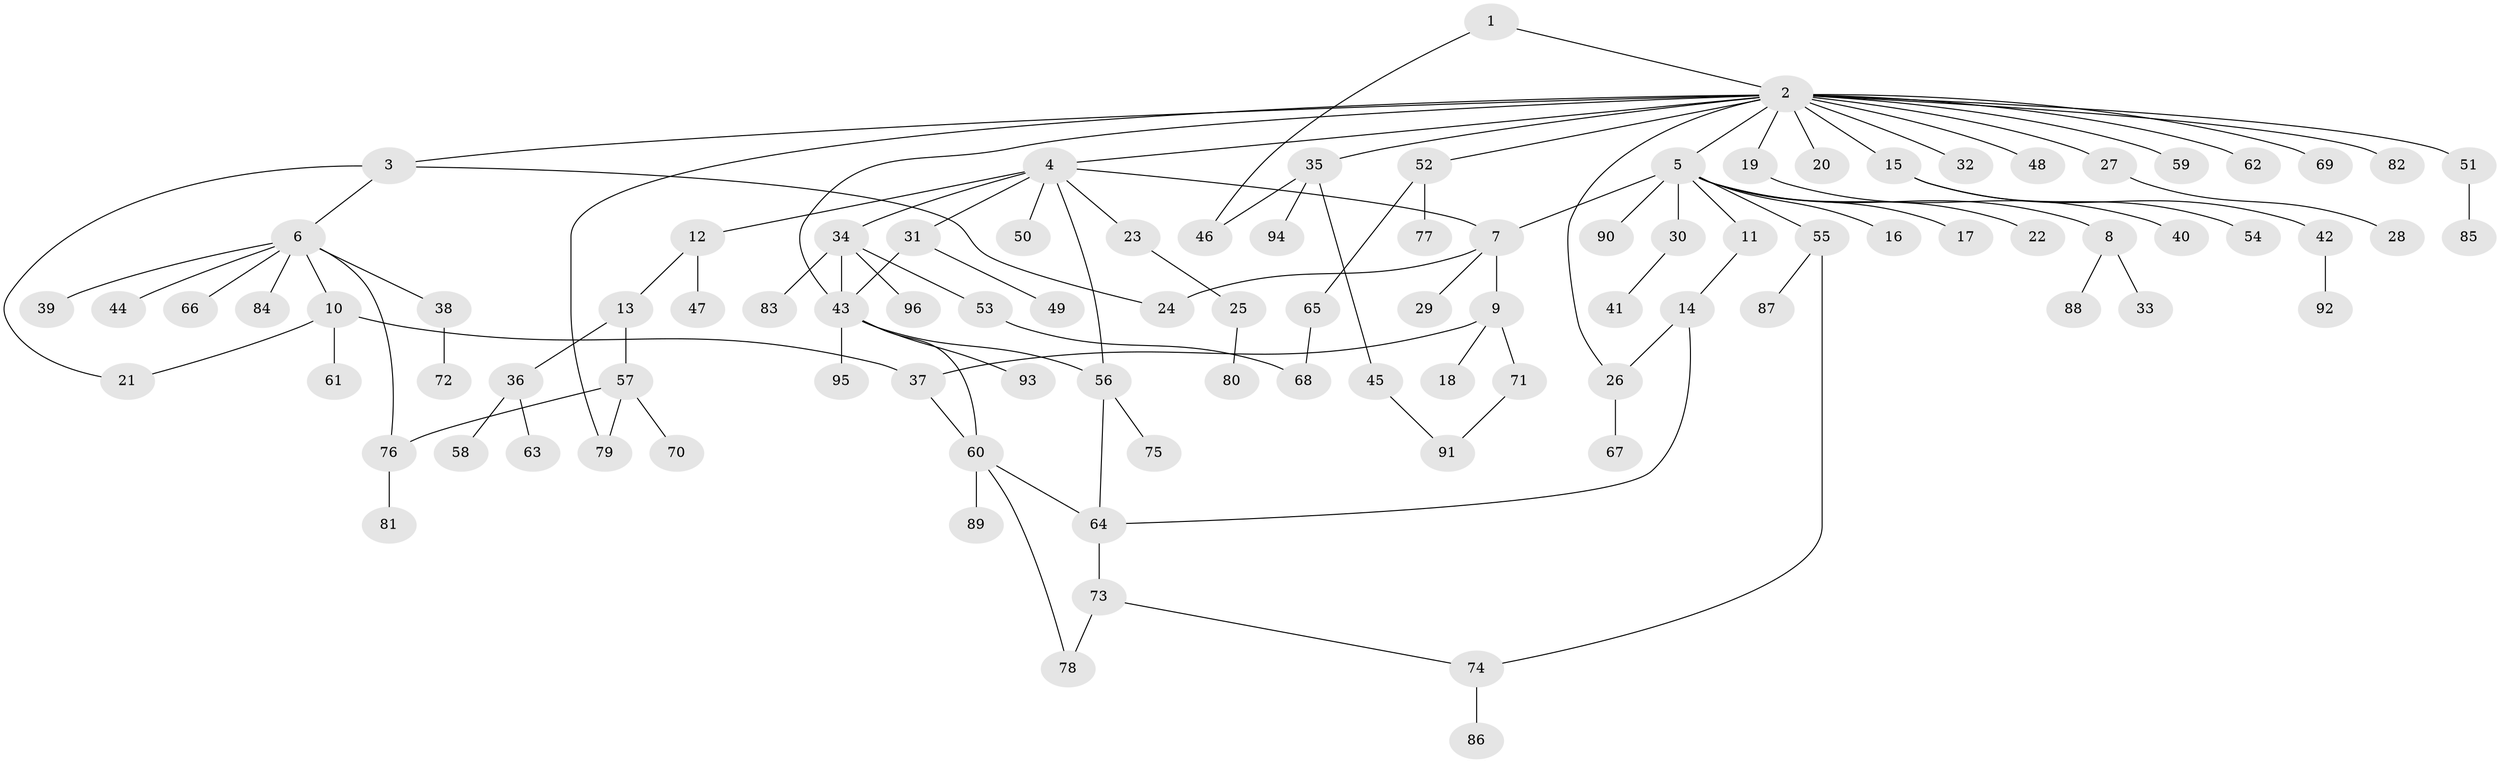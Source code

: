 // Generated by graph-tools (version 1.1) at 2025/26/03/09/25 03:26:08]
// undirected, 96 vertices, 113 edges
graph export_dot {
graph [start="1"]
  node [color=gray90,style=filled];
  1;
  2;
  3;
  4;
  5;
  6;
  7;
  8;
  9;
  10;
  11;
  12;
  13;
  14;
  15;
  16;
  17;
  18;
  19;
  20;
  21;
  22;
  23;
  24;
  25;
  26;
  27;
  28;
  29;
  30;
  31;
  32;
  33;
  34;
  35;
  36;
  37;
  38;
  39;
  40;
  41;
  42;
  43;
  44;
  45;
  46;
  47;
  48;
  49;
  50;
  51;
  52;
  53;
  54;
  55;
  56;
  57;
  58;
  59;
  60;
  61;
  62;
  63;
  64;
  65;
  66;
  67;
  68;
  69;
  70;
  71;
  72;
  73;
  74;
  75;
  76;
  77;
  78;
  79;
  80;
  81;
  82;
  83;
  84;
  85;
  86;
  87;
  88;
  89;
  90;
  91;
  92;
  93;
  94;
  95;
  96;
  1 -- 2;
  1 -- 46;
  2 -- 3;
  2 -- 4;
  2 -- 5;
  2 -- 15;
  2 -- 19;
  2 -- 20;
  2 -- 26;
  2 -- 27;
  2 -- 32;
  2 -- 35;
  2 -- 43;
  2 -- 48;
  2 -- 51;
  2 -- 52;
  2 -- 59;
  2 -- 62;
  2 -- 69;
  2 -- 79;
  2 -- 82;
  3 -- 6;
  3 -- 21;
  3 -- 24;
  4 -- 7;
  4 -- 12;
  4 -- 23;
  4 -- 31;
  4 -- 34;
  4 -- 50;
  4 -- 56;
  5 -- 7;
  5 -- 8;
  5 -- 11;
  5 -- 16;
  5 -- 17;
  5 -- 22;
  5 -- 30;
  5 -- 55;
  5 -- 90;
  6 -- 10;
  6 -- 38;
  6 -- 39;
  6 -- 44;
  6 -- 66;
  6 -- 76;
  6 -- 84;
  7 -- 9;
  7 -- 24;
  7 -- 29;
  8 -- 33;
  8 -- 88;
  9 -- 18;
  9 -- 37;
  9 -- 71;
  10 -- 21;
  10 -- 37;
  10 -- 61;
  11 -- 14;
  12 -- 13;
  12 -- 47;
  13 -- 36;
  13 -- 57;
  14 -- 26;
  14 -- 64;
  15 -- 42;
  15 -- 54;
  19 -- 40;
  23 -- 25;
  25 -- 80;
  26 -- 67;
  27 -- 28;
  30 -- 41;
  31 -- 43;
  31 -- 49;
  34 -- 43;
  34 -- 53;
  34 -- 83;
  34 -- 96;
  35 -- 45;
  35 -- 46;
  35 -- 94;
  36 -- 58;
  36 -- 63;
  37 -- 60;
  38 -- 72;
  42 -- 92;
  43 -- 56;
  43 -- 60;
  43 -- 93;
  43 -- 95;
  45 -- 91;
  51 -- 85;
  52 -- 65;
  52 -- 77;
  53 -- 68;
  55 -- 74;
  55 -- 87;
  56 -- 64;
  56 -- 75;
  57 -- 70;
  57 -- 76;
  57 -- 79;
  60 -- 64;
  60 -- 78;
  60 -- 89;
  64 -- 73;
  65 -- 68;
  71 -- 91;
  73 -- 74;
  73 -- 78;
  74 -- 86;
  76 -- 81;
}
